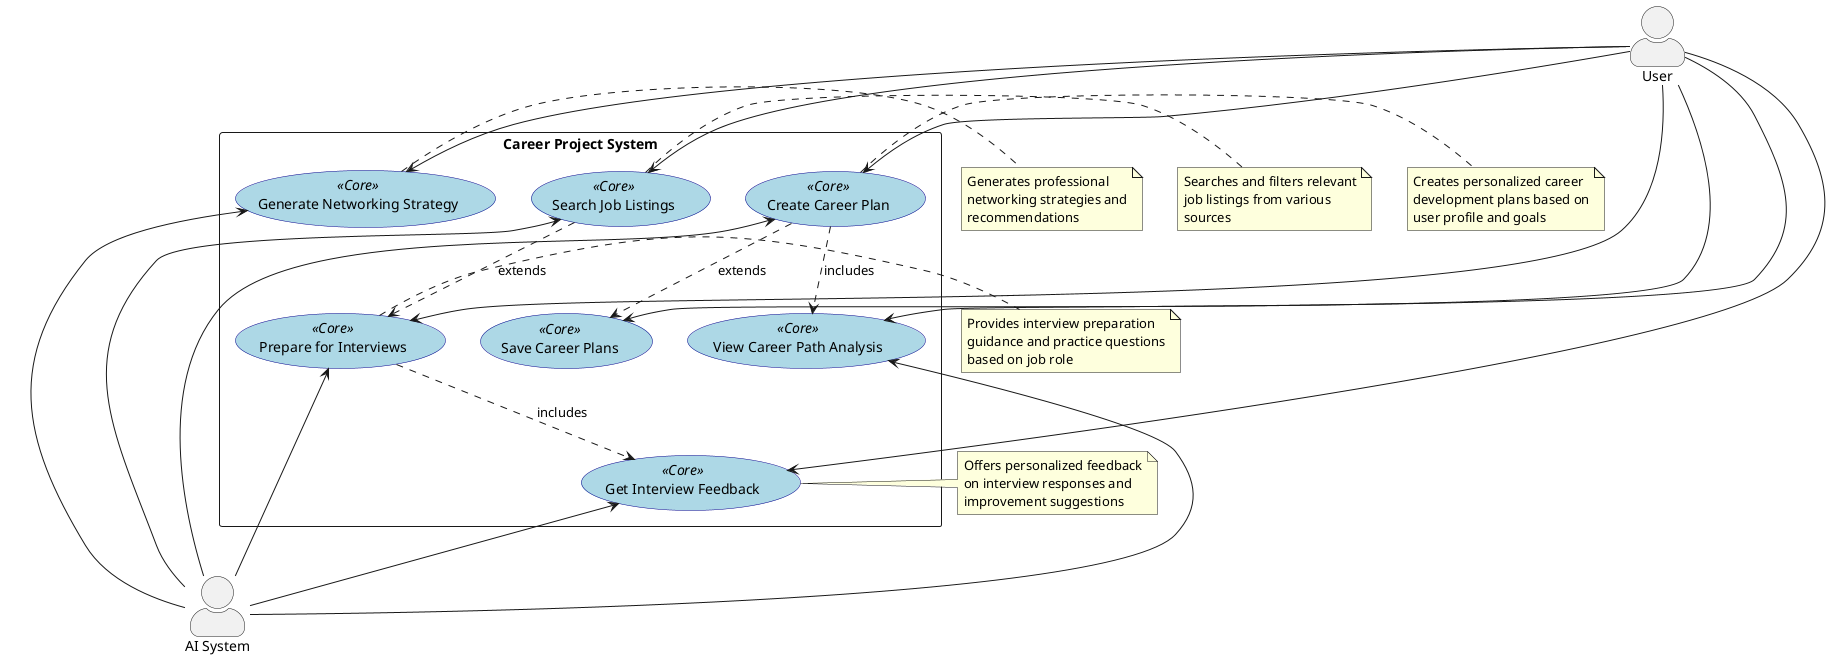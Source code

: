 @startuml Career Project Core Use Cases

skinparam actorStyle awesome
skinparam usecase {
    BackgroundColor<<Core>> LightBlue
    BorderColor<<Core>> DarkBlue
    BackgroundColor<<Optional>> LightGray
    BorderColor<<Optional>> Gray
}

' Actors
actor "User" as user
actor "AI System" as ai

rectangle "Career Project System" {
    ' Core Use Cases
    usecase "Create Career Plan" as UC1 <<Core>>
    usecase "Search Job Listings" as UC2 <<Core>>
    usecase "Generate Networking Strategy" as UC3 <<Core>>
    usecase "View Career Path Analysis" as UC4 <<Core>>
    usecase "Save Career Plans" as UC5 <<Core>>
    usecase "Prepare for Interviews" as UC6 <<Core>>
    usecase "Get Interview Feedback" as UC7 <<Core>>
    
    ' Relationships between use cases
    UC1 ..> UC4 : includes
    UC1 ..> UC5 : extends
    UC6 ..> UC7 : includes
    UC2 ..> UC6 : extends
    
    ' User interactions
    user --> UC1
    user --> UC2
    user --> UC3
    user --> UC4
    user --> UC5
    user --> UC6
    user --> UC7
    
    ' AI System interactions
    UC1 <-- ai
    UC2 <-- ai
    UC3 <-- ai
    UC4 <-- ai
    UC6 <-- ai
    UC7 <-- ai
}

' Notes for clarity
note right of UC1
  Creates personalized career 
  development plans based on
  user profile and goals
end note

note right of UC2
  Searches and filters relevant
  job listings from various
  sources
end note

note right of UC3
  Generates professional
  networking strategies and
  recommendations
end note

note right of UC6
  Provides interview preparation
  guidance and practice questions
  based on job role
end note

note right of UC7
  Offers personalized feedback
  on interview responses and
  improvement suggestions
end note

@enduml 